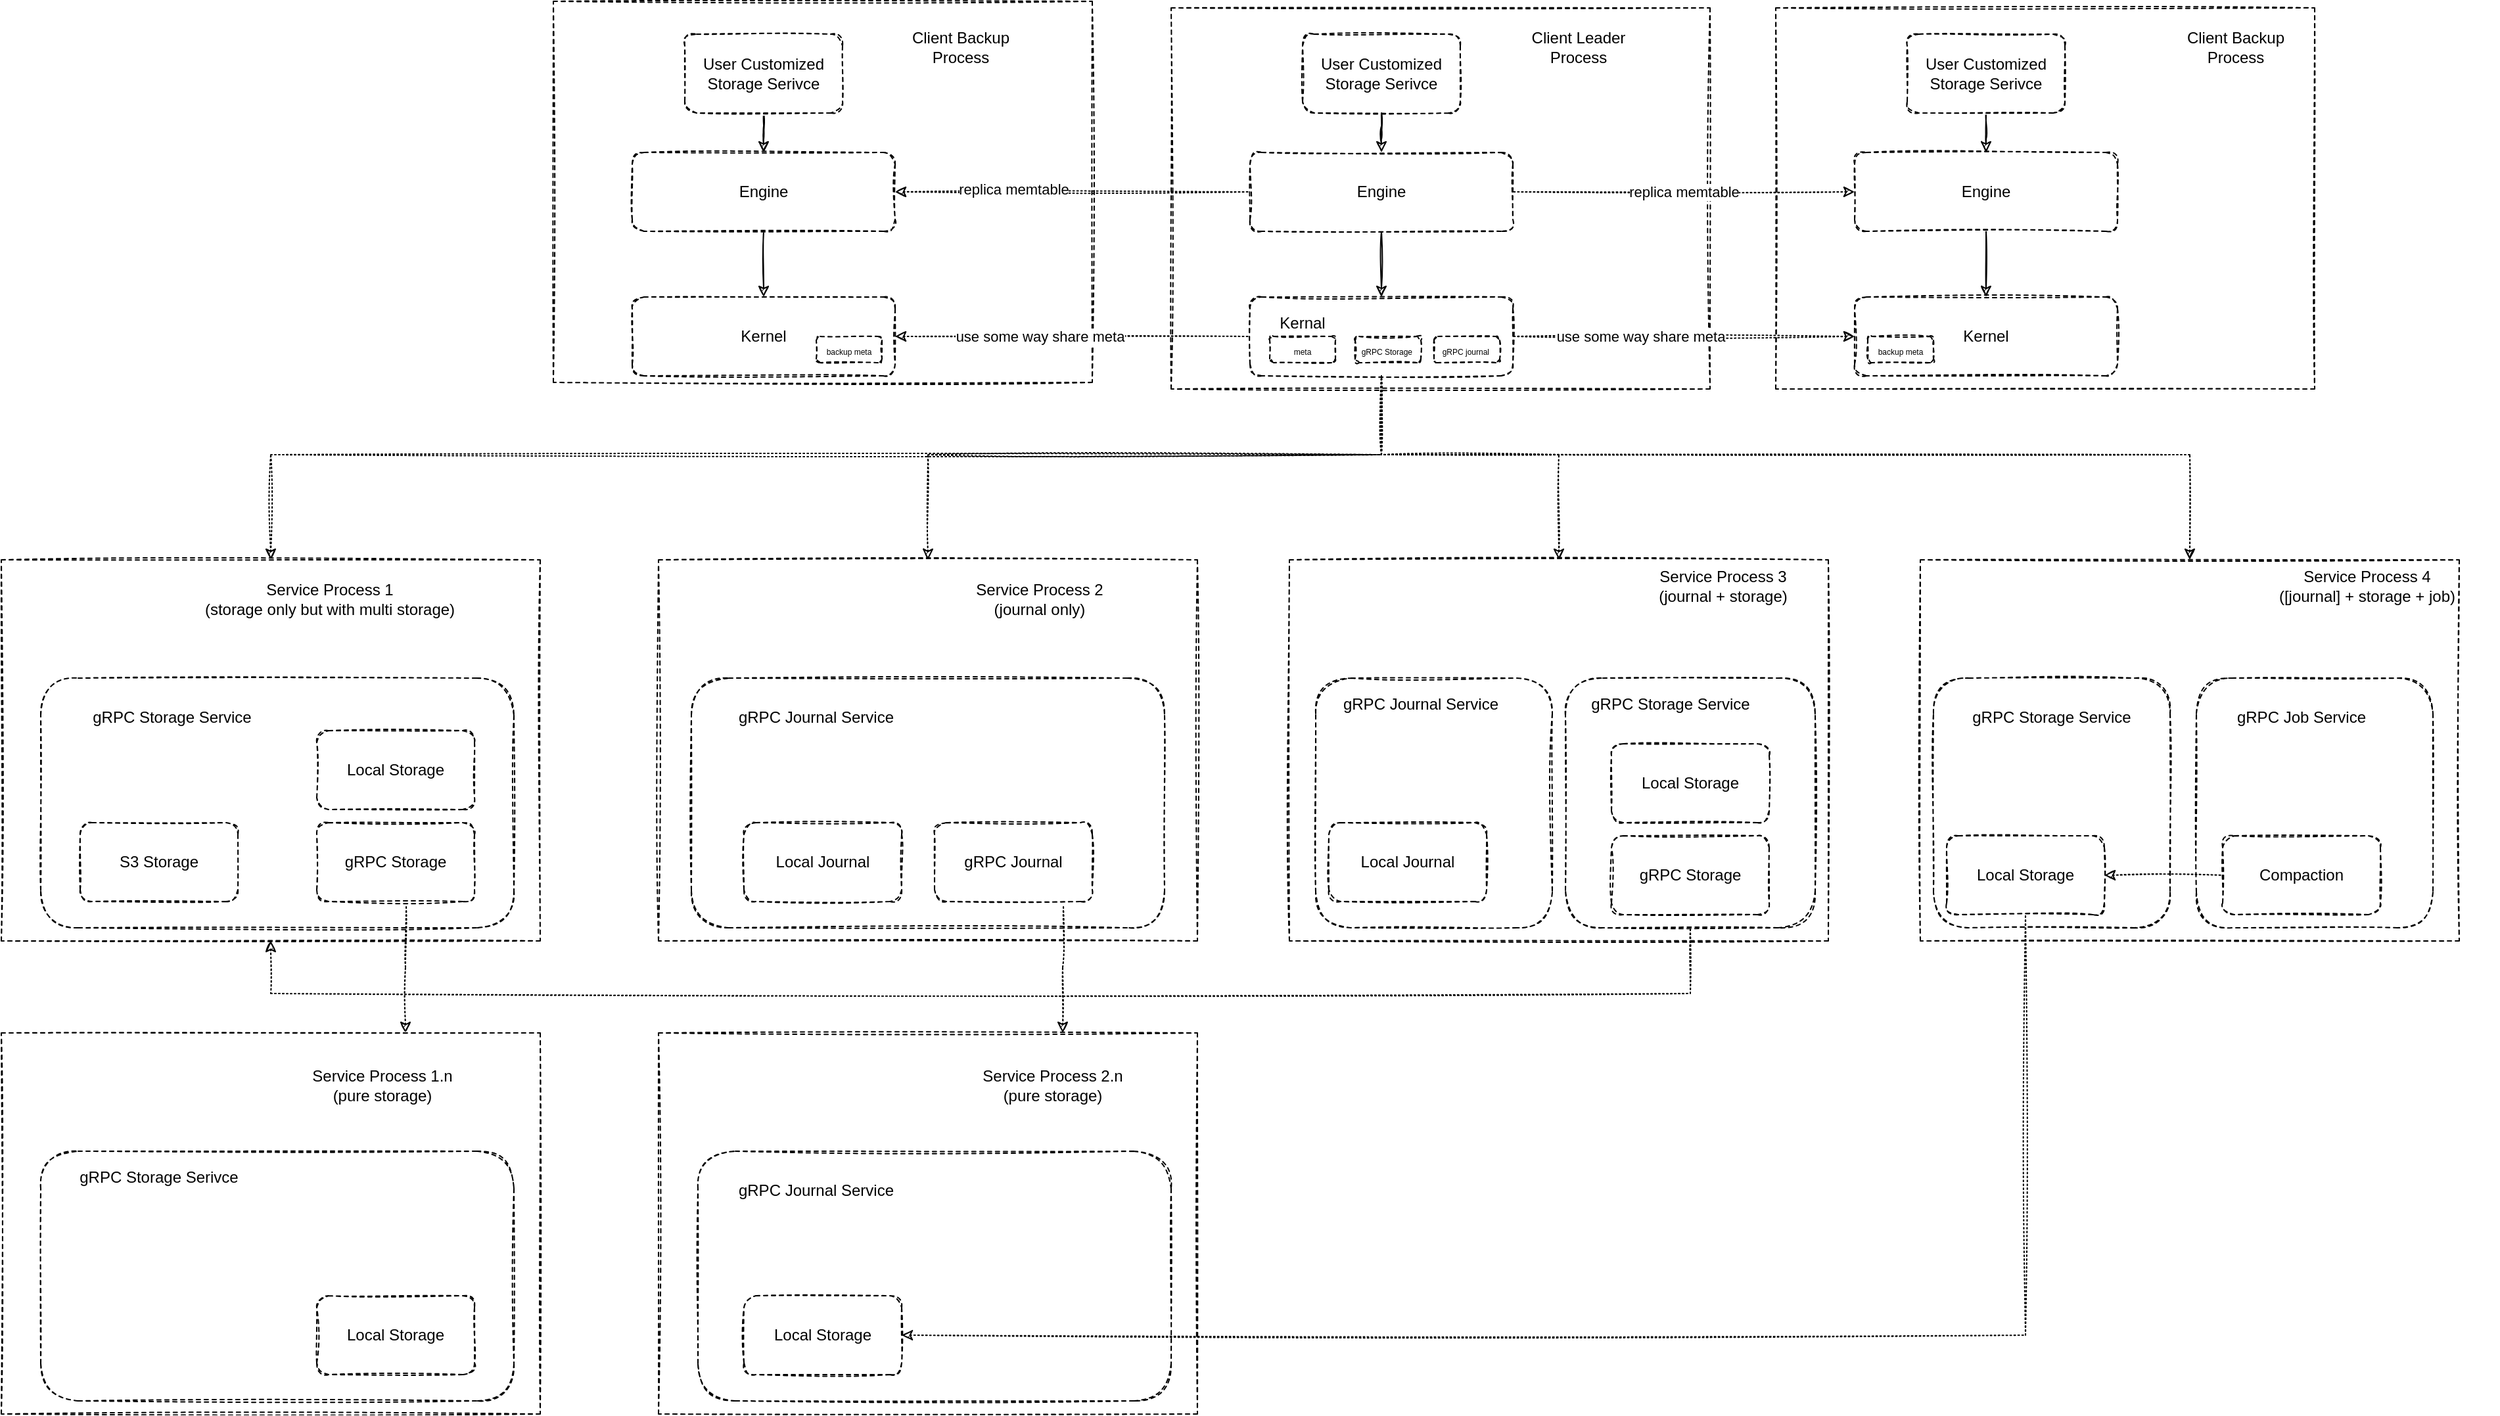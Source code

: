 <mxfile version="14.9.2" type="github">
  <diagram id="p5ktJG7kHRR2MGikXrD1" name="Page-1">
    <mxGraphModel dx="2228" dy="749" grid="1" gridSize="10" guides="1" tooltips="1" connect="1" arrows="1" fold="1" page="1" pageScale="1" pageWidth="850" pageHeight="1100" math="0" shadow="0">
      <root>
        <mxCell id="0" />
        <mxCell id="1" parent="0" />
        <mxCell id="gaqG3cVAWfKeBBLfXeYB-1" value="" style="whiteSpace=wrap;html=1;dashed=1;sketch=1;" vertex="1" parent="1">
          <mxGeometry x="200" y="150" width="410" height="290" as="geometry" />
        </mxCell>
        <mxCell id="gaqG3cVAWfKeBBLfXeYB-2" value="" style="rounded=1;whiteSpace=wrap;html=1;dashed=1;sketch=1;" vertex="1" parent="1">
          <mxGeometry x="260" y="370" width="200" height="60" as="geometry" />
        </mxCell>
        <mxCell id="gaqG3cVAWfKeBBLfXeYB-95" style="edgeStyle=orthogonalEdgeStyle;rounded=0;sketch=1;orthogonalLoop=1;jettySize=auto;html=1;entryX=0.5;entryY=1;entryDx=0;entryDy=0;dashed=1;dashPattern=1 2;startArrow=classic;startFill=1;endArrow=none;endFill=0;" edge="1" parent="1" source="gaqG3cVAWfKeBBLfXeYB-3" target="gaqG3cVAWfKeBBLfXeYB-2">
          <mxGeometry relative="1" as="geometry">
            <Array as="points">
              <mxPoint x="15" y="490" />
              <mxPoint x="360" y="490" />
            </Array>
          </mxGeometry>
        </mxCell>
        <mxCell id="gaqG3cVAWfKeBBLfXeYB-3" value="" style="whiteSpace=wrap;html=1;dashed=1;sketch=1;" vertex="1" parent="1">
          <mxGeometry x="-190" y="570" width="410" height="290" as="geometry" />
        </mxCell>
        <mxCell id="gaqG3cVAWfKeBBLfXeYB-98" style="edgeStyle=orthogonalEdgeStyle;rounded=0;sketch=1;orthogonalLoop=1;jettySize=auto;html=1;dashed=1;dashPattern=1 2;startArrow=classic;startFill=1;endArrow=none;endFill=0;" edge="1" parent="1" source="gaqG3cVAWfKeBBLfXeYB-5" target="gaqG3cVAWfKeBBLfXeYB-2">
          <mxGeometry relative="1" as="geometry">
            <Array as="points">
              <mxPoint x="-485" y="490" />
              <mxPoint x="360" y="490" />
            </Array>
          </mxGeometry>
        </mxCell>
        <mxCell id="gaqG3cVAWfKeBBLfXeYB-5" value="" style="whiteSpace=wrap;html=1;dashed=1;sketch=1;" vertex="1" parent="1">
          <mxGeometry x="-690" y="570" width="410" height="290" as="geometry" />
        </mxCell>
        <mxCell id="gaqG3cVAWfKeBBLfXeYB-8" style="edgeStyle=orthogonalEdgeStyle;rounded=0;sketch=1;orthogonalLoop=1;jettySize=auto;html=1;exitX=0.5;exitY=1;exitDx=0;exitDy=0;" edge="1" parent="1" source="gaqG3cVAWfKeBBLfXeYB-6" target="gaqG3cVAWfKeBBLfXeYB-7">
          <mxGeometry relative="1" as="geometry" />
        </mxCell>
        <mxCell id="gaqG3cVAWfKeBBLfXeYB-6" value="User Customized Storage Serivce" style="rounded=1;whiteSpace=wrap;html=1;dashed=1;sketch=1;" vertex="1" parent="1">
          <mxGeometry x="300" y="170" width="120" height="60" as="geometry" />
        </mxCell>
        <mxCell id="gaqG3cVAWfKeBBLfXeYB-9" style="edgeStyle=orthogonalEdgeStyle;rounded=0;sketch=1;orthogonalLoop=1;jettySize=auto;html=1;entryX=0.5;entryY=0;entryDx=0;entryDy=0;" edge="1" parent="1" source="gaqG3cVAWfKeBBLfXeYB-7" target="gaqG3cVAWfKeBBLfXeYB-2">
          <mxGeometry relative="1" as="geometry" />
        </mxCell>
        <mxCell id="gaqG3cVAWfKeBBLfXeYB-7" value="Engine" style="rounded=1;whiteSpace=wrap;html=1;dashed=1;sketch=1;" vertex="1" parent="1">
          <mxGeometry x="260" y="260" width="200" height="60" as="geometry" />
        </mxCell>
        <mxCell id="gaqG3cVAWfKeBBLfXeYB-10" value="" style="whiteSpace=wrap;html=1;dashed=1;sketch=1;" vertex="1" parent="1">
          <mxGeometry x="-270" y="145" width="410" height="290" as="geometry" />
        </mxCell>
        <mxCell id="gaqG3cVAWfKeBBLfXeYB-36" style="edgeStyle=orthogonalEdgeStyle;rounded=0;sketch=1;orthogonalLoop=1;jettySize=auto;html=1;exitX=1;exitY=0.5;exitDx=0;exitDy=0;entryX=0;entryY=0.5;entryDx=0;entryDy=0;dashed=1;dashPattern=1 2;startArrow=classic;startFill=1;endArrow=none;endFill=0;" edge="1" parent="1" source="gaqG3cVAWfKeBBLfXeYB-11" target="gaqG3cVAWfKeBBLfXeYB-2">
          <mxGeometry relative="1" as="geometry" />
        </mxCell>
        <mxCell id="gaqG3cVAWfKeBBLfXeYB-38" value="use some way share meta" style="edgeLabel;html=1;align=center;verticalAlign=middle;resizable=0;points=[];" vertex="1" connectable="0" parent="gaqG3cVAWfKeBBLfXeYB-36">
          <mxGeometry x="-0.459" y="-2" relative="1" as="geometry">
            <mxPoint x="37" y="-2" as="offset" />
          </mxGeometry>
        </mxCell>
        <mxCell id="gaqG3cVAWfKeBBLfXeYB-11" value="Kernel" style="rounded=1;whiteSpace=wrap;html=1;dashed=1;sketch=1;" vertex="1" parent="1">
          <mxGeometry x="-210" y="370" width="200" height="60" as="geometry" />
        </mxCell>
        <mxCell id="gaqG3cVAWfKeBBLfXeYB-12" style="edgeStyle=orthogonalEdgeStyle;rounded=0;sketch=1;orthogonalLoop=1;jettySize=auto;html=1;exitX=0.5;exitY=1;exitDx=0;exitDy=0;" edge="1" parent="1" source="gaqG3cVAWfKeBBLfXeYB-13" target="gaqG3cVAWfKeBBLfXeYB-15">
          <mxGeometry relative="1" as="geometry" />
        </mxCell>
        <mxCell id="gaqG3cVAWfKeBBLfXeYB-13" value="User Customized Storage Serivce" style="rounded=1;whiteSpace=wrap;html=1;dashed=1;sketch=1;" vertex="1" parent="1">
          <mxGeometry x="-170" y="170" width="120" height="60" as="geometry" />
        </mxCell>
        <mxCell id="gaqG3cVAWfKeBBLfXeYB-14" style="edgeStyle=orthogonalEdgeStyle;rounded=0;sketch=1;orthogonalLoop=1;jettySize=auto;html=1;entryX=0.5;entryY=0;entryDx=0;entryDy=0;" edge="1" parent="1" source="gaqG3cVAWfKeBBLfXeYB-15" target="gaqG3cVAWfKeBBLfXeYB-11">
          <mxGeometry relative="1" as="geometry" />
        </mxCell>
        <mxCell id="gaqG3cVAWfKeBBLfXeYB-31" style="edgeStyle=orthogonalEdgeStyle;rounded=0;sketch=1;orthogonalLoop=1;jettySize=auto;html=1;exitX=1;exitY=0.5;exitDx=0;exitDy=0;dashed=1;startArrow=classic;startFill=1;endArrow=none;endFill=0;dashPattern=1 2;" edge="1" parent="1" source="gaqG3cVAWfKeBBLfXeYB-15" target="gaqG3cVAWfKeBBLfXeYB-7">
          <mxGeometry relative="1" as="geometry" />
        </mxCell>
        <mxCell id="gaqG3cVAWfKeBBLfXeYB-32" value="replica memtable" style="edgeLabel;html=1;align=center;verticalAlign=middle;resizable=0;points=[];" vertex="1" connectable="0" parent="gaqG3cVAWfKeBBLfXeYB-31">
          <mxGeometry x="-0.333" y="2" relative="1" as="geometry">
            <mxPoint as="offset" />
          </mxGeometry>
        </mxCell>
        <mxCell id="gaqG3cVAWfKeBBLfXeYB-15" value="Engine" style="rounded=1;whiteSpace=wrap;html=1;dashed=1;sketch=1;" vertex="1" parent="1">
          <mxGeometry x="-210" y="260" width="200" height="60" as="geometry" />
        </mxCell>
        <mxCell id="gaqG3cVAWfKeBBLfXeYB-16" value="" style="whiteSpace=wrap;html=1;dashed=1;sketch=1;" vertex="1" parent="1">
          <mxGeometry x="660" y="150" width="410" height="290" as="geometry" />
        </mxCell>
        <mxCell id="gaqG3cVAWfKeBBLfXeYB-37" style="edgeStyle=orthogonalEdgeStyle;rounded=0;sketch=1;orthogonalLoop=1;jettySize=auto;html=1;exitX=0;exitY=0.5;exitDx=0;exitDy=0;entryX=1;entryY=0.5;entryDx=0;entryDy=0;dashed=1;dashPattern=1 2;startArrow=classic;startFill=1;endArrow=none;endFill=0;" edge="1" parent="1" source="gaqG3cVAWfKeBBLfXeYB-17" target="gaqG3cVAWfKeBBLfXeYB-2">
          <mxGeometry relative="1" as="geometry" />
        </mxCell>
        <mxCell id="gaqG3cVAWfKeBBLfXeYB-39" value="use some way share meta" style="edgeLabel;html=1;align=center;verticalAlign=middle;resizable=0;points=[];" vertex="1" connectable="0" parent="gaqG3cVAWfKeBBLfXeYB-37">
          <mxGeometry x="0.254" relative="1" as="geometry">
            <mxPoint as="offset" />
          </mxGeometry>
        </mxCell>
        <mxCell id="gaqG3cVAWfKeBBLfXeYB-17" value="Kernel" style="rounded=1;whiteSpace=wrap;html=1;dashed=1;sketch=1;" vertex="1" parent="1">
          <mxGeometry x="720" y="370" width="200" height="60" as="geometry" />
        </mxCell>
        <mxCell id="gaqG3cVAWfKeBBLfXeYB-18" style="edgeStyle=orthogonalEdgeStyle;rounded=0;sketch=1;orthogonalLoop=1;jettySize=auto;html=1;exitX=0.5;exitY=1;exitDx=0;exitDy=0;" edge="1" parent="1" source="gaqG3cVAWfKeBBLfXeYB-19" target="gaqG3cVAWfKeBBLfXeYB-21">
          <mxGeometry relative="1" as="geometry" />
        </mxCell>
        <mxCell id="gaqG3cVAWfKeBBLfXeYB-19" value="User Customized Storage Serivce" style="rounded=1;whiteSpace=wrap;html=1;dashed=1;sketch=1;" vertex="1" parent="1">
          <mxGeometry x="760" y="170" width="120" height="60" as="geometry" />
        </mxCell>
        <mxCell id="gaqG3cVAWfKeBBLfXeYB-20" style="edgeStyle=orthogonalEdgeStyle;rounded=0;sketch=1;orthogonalLoop=1;jettySize=auto;html=1;entryX=0.5;entryY=0;entryDx=0;entryDy=0;" edge="1" parent="1" source="gaqG3cVAWfKeBBLfXeYB-21" target="gaqG3cVAWfKeBBLfXeYB-17">
          <mxGeometry relative="1" as="geometry" />
        </mxCell>
        <mxCell id="gaqG3cVAWfKeBBLfXeYB-33" style="edgeStyle=orthogonalEdgeStyle;rounded=0;sketch=1;orthogonalLoop=1;jettySize=auto;html=1;exitX=0;exitY=0.5;exitDx=0;exitDy=0;dashed=1;dashPattern=1 2;startArrow=classic;startFill=1;endArrow=none;endFill=0;" edge="1" parent="1" source="gaqG3cVAWfKeBBLfXeYB-21" target="gaqG3cVAWfKeBBLfXeYB-7">
          <mxGeometry relative="1" as="geometry" />
        </mxCell>
        <mxCell id="gaqG3cVAWfKeBBLfXeYB-34" value="replica memtable" style="edgeLabel;html=1;align=center;verticalAlign=middle;resizable=0;points=[];" vertex="1" connectable="0" parent="gaqG3cVAWfKeBBLfXeYB-33">
          <mxGeometry x="0.108" relative="1" as="geometry">
            <mxPoint x="14" as="offset" />
          </mxGeometry>
        </mxCell>
        <mxCell id="gaqG3cVAWfKeBBLfXeYB-21" value="Engine" style="rounded=1;whiteSpace=wrap;html=1;dashed=1;sketch=1;" vertex="1" parent="1">
          <mxGeometry x="720" y="260" width="200" height="60" as="geometry" />
        </mxCell>
        <mxCell id="gaqG3cVAWfKeBBLfXeYB-24" value="Client Leader Process" style="text;html=1;strokeColor=none;fillColor=none;align=center;verticalAlign=middle;whiteSpace=wrap;rounded=0;dashed=1;sketch=1;" vertex="1" parent="1">
          <mxGeometry x="470" y="170" width="80" height="20" as="geometry" />
        </mxCell>
        <mxCell id="gaqG3cVAWfKeBBLfXeYB-25" value="Client Backup Process" style="text;html=1;strokeColor=none;fillColor=none;align=center;verticalAlign=middle;whiteSpace=wrap;rounded=0;dashed=1;sketch=1;" vertex="1" parent="1">
          <mxGeometry y="170" width="80" height="20" as="geometry" />
        </mxCell>
        <mxCell id="gaqG3cVAWfKeBBLfXeYB-26" value="Client Backup Process" style="text;html=1;strokeColor=none;fillColor=none;align=center;verticalAlign=middle;whiteSpace=wrap;rounded=0;dashed=1;sketch=1;" vertex="1" parent="1">
          <mxGeometry x="970" y="170" width="80" height="20" as="geometry" />
        </mxCell>
        <mxCell id="gaqG3cVAWfKeBBLfXeYB-42" value="" style="rounded=1;whiteSpace=wrap;html=1;dashed=1;sketch=1;" vertex="1" parent="1">
          <mxGeometry x="-660" y="660" width="360" height="190" as="geometry" />
        </mxCell>
        <mxCell id="gaqG3cVAWfKeBBLfXeYB-41" value="Local Storage" style="rounded=1;whiteSpace=wrap;html=1;dashed=1;sketch=1;" vertex="1" parent="1">
          <mxGeometry x="-450" y="700" width="120" height="60" as="geometry" />
        </mxCell>
        <mxCell id="gaqG3cVAWfKeBBLfXeYB-43" value="Service Process 1&lt;br&gt;(storage only but with multi storage)" style="text;html=1;strokeColor=none;fillColor=none;align=center;verticalAlign=middle;whiteSpace=wrap;rounded=0;dashed=1;sketch=1;" vertex="1" parent="1">
          <mxGeometry x="-540" y="590" width="200" height="20" as="geometry" />
        </mxCell>
        <mxCell id="gaqG3cVAWfKeBBLfXeYB-44" value="S3 Storage" style="rounded=1;whiteSpace=wrap;html=1;dashed=1;sketch=1;" vertex="1" parent="1">
          <mxGeometry x="-630" y="770" width="120" height="60" as="geometry" />
        </mxCell>
        <mxCell id="gaqG3cVAWfKeBBLfXeYB-45" value="gRPC Storage Service" style="text;html=1;strokeColor=none;fillColor=none;align=center;verticalAlign=middle;whiteSpace=wrap;rounded=0;dashed=1;sketch=1;" vertex="1" parent="1">
          <mxGeometry x="-630" y="680" width="140" height="20" as="geometry" />
        </mxCell>
        <mxCell id="gaqG3cVAWfKeBBLfXeYB-46" value="Service Process 2&lt;br&gt;(journal only)" style="text;html=1;strokeColor=none;fillColor=none;align=center;verticalAlign=middle;whiteSpace=wrap;rounded=0;dashed=1;sketch=1;" vertex="1" parent="1">
          <mxGeometry y="590" width="200" height="20" as="geometry" />
        </mxCell>
        <mxCell id="gaqG3cVAWfKeBBLfXeYB-47" value="gRPC Storage" style="rounded=1;whiteSpace=wrap;html=1;dashed=1;sketch=1;" vertex="1" parent="1">
          <mxGeometry x="-450" y="770" width="120" height="60" as="geometry" />
        </mxCell>
        <mxCell id="gaqG3cVAWfKeBBLfXeYB-66" style="edgeStyle=orthogonalEdgeStyle;rounded=0;sketch=1;orthogonalLoop=1;jettySize=auto;html=1;exitX=0.75;exitY=0;exitDx=0;exitDy=0;entryX=0.567;entryY=1.067;entryDx=0;entryDy=0;entryPerimeter=0;dashed=1;dashPattern=1 2;startArrow=classic;startFill=1;endArrow=none;endFill=0;" edge="1" parent="1" source="gaqG3cVAWfKeBBLfXeYB-48" target="gaqG3cVAWfKeBBLfXeYB-47">
          <mxGeometry relative="1" as="geometry" />
        </mxCell>
        <mxCell id="gaqG3cVAWfKeBBLfXeYB-48" value="" style="whiteSpace=wrap;html=1;dashed=1;sketch=1;" vertex="1" parent="1">
          <mxGeometry x="-690" y="930" width="410" height="290" as="geometry" />
        </mxCell>
        <mxCell id="gaqG3cVAWfKeBBLfXeYB-49" value="Service Process 1.n&lt;br&gt;(pure storage)" style="text;html=1;strokeColor=none;fillColor=none;align=center;verticalAlign=middle;whiteSpace=wrap;rounded=0;dashed=1;sketch=1;" vertex="1" parent="1">
          <mxGeometry x="-500" y="960" width="200" height="20" as="geometry" />
        </mxCell>
        <mxCell id="gaqG3cVAWfKeBBLfXeYB-50" value="" style="rounded=1;whiteSpace=wrap;html=1;dashed=1;sketch=1;" vertex="1" parent="1">
          <mxGeometry x="-660" y="1020" width="360" height="190" as="geometry" />
        </mxCell>
        <mxCell id="gaqG3cVAWfKeBBLfXeYB-51" value="gRPC Storage Serivce" style="text;html=1;strokeColor=none;fillColor=none;align=center;verticalAlign=middle;whiteSpace=wrap;rounded=0;dashed=1;sketch=1;" vertex="1" parent="1">
          <mxGeometry x="-640" y="1030" width="140" height="20" as="geometry" />
        </mxCell>
        <mxCell id="gaqG3cVAWfKeBBLfXeYB-52" value="Local Storage" style="rounded=1;whiteSpace=wrap;html=1;dashed=1;sketch=1;" vertex="1" parent="1">
          <mxGeometry x="-450" y="1130" width="120" height="60" as="geometry" />
        </mxCell>
        <mxCell id="gaqG3cVAWfKeBBLfXeYB-56" value="" style="rounded=1;whiteSpace=wrap;html=1;dashed=1;sketch=1;" vertex="1" parent="1">
          <mxGeometry x="-165" y="660" width="360" height="190" as="geometry" />
        </mxCell>
        <mxCell id="gaqG3cVAWfKeBBLfXeYB-40" value="Local Journal" style="rounded=1;whiteSpace=wrap;html=1;dashed=1;sketch=1;" vertex="1" parent="1">
          <mxGeometry x="-125" y="770" width="120" height="60" as="geometry" />
        </mxCell>
        <mxCell id="gaqG3cVAWfKeBBLfXeYB-58" value="gRPC Journal Service" style="text;html=1;strokeColor=none;fillColor=none;align=center;verticalAlign=middle;whiteSpace=wrap;rounded=0;dashed=1;sketch=1;" vertex="1" parent="1">
          <mxGeometry x="-140" y="680" width="140" height="20" as="geometry" />
        </mxCell>
        <mxCell id="gaqG3cVAWfKeBBLfXeYB-96" style="edgeStyle=orthogonalEdgeStyle;rounded=0;sketch=1;orthogonalLoop=1;jettySize=auto;html=1;dashed=1;dashPattern=1 2;startArrow=classic;startFill=1;endArrow=none;endFill=0;" edge="1" parent="1" source="gaqG3cVAWfKeBBLfXeYB-60" target="gaqG3cVAWfKeBBLfXeYB-2">
          <mxGeometry relative="1" as="geometry">
            <Array as="points">
              <mxPoint x="495" y="490" />
              <mxPoint x="360" y="490" />
            </Array>
          </mxGeometry>
        </mxCell>
        <mxCell id="gaqG3cVAWfKeBBLfXeYB-60" value="" style="whiteSpace=wrap;html=1;dashed=1;sketch=1;" vertex="1" parent="1">
          <mxGeometry x="290" y="570" width="410" height="290" as="geometry" />
        </mxCell>
        <mxCell id="gaqG3cVAWfKeBBLfXeYB-69" style="edgeStyle=orthogonalEdgeStyle;rounded=0;sketch=1;orthogonalLoop=1;jettySize=auto;html=1;exitX=0.75;exitY=0;exitDx=0;exitDy=0;entryX=0.817;entryY=1.067;entryDx=0;entryDy=0;entryPerimeter=0;dashed=1;dashPattern=1 2;startArrow=classic;startFill=1;endArrow=none;endFill=0;" edge="1" parent="1" source="gaqG3cVAWfKeBBLfXeYB-61" target="gaqG3cVAWfKeBBLfXeYB-67">
          <mxGeometry relative="1" as="geometry" />
        </mxCell>
        <mxCell id="gaqG3cVAWfKeBBLfXeYB-61" value="" style="whiteSpace=wrap;html=1;dashed=1;sketch=1;" vertex="1" parent="1">
          <mxGeometry x="-190" y="930" width="410" height="290" as="geometry" />
        </mxCell>
        <mxCell id="gaqG3cVAWfKeBBLfXeYB-62" value="" style="rounded=1;whiteSpace=wrap;html=1;dashed=1;sketch=1;" vertex="1" parent="1">
          <mxGeometry x="-160" y="1020" width="360" height="190" as="geometry" />
        </mxCell>
        <mxCell id="gaqG3cVAWfKeBBLfXeYB-63" value="Local Storage" style="rounded=1;whiteSpace=wrap;html=1;dashed=1;sketch=1;" vertex="1" parent="1">
          <mxGeometry x="-125" y="1130" width="120" height="60" as="geometry" />
        </mxCell>
        <mxCell id="gaqG3cVAWfKeBBLfXeYB-64" value="gRPC Journal Service" style="text;html=1;strokeColor=none;fillColor=none;align=center;verticalAlign=middle;whiteSpace=wrap;rounded=0;dashed=1;sketch=1;" vertex="1" parent="1">
          <mxGeometry x="-140" y="1040" width="140" height="20" as="geometry" />
        </mxCell>
        <mxCell id="gaqG3cVAWfKeBBLfXeYB-65" value="Service Process 2.n&lt;br&gt;(pure storage)" style="text;html=1;strokeColor=none;fillColor=none;align=center;verticalAlign=middle;whiteSpace=wrap;rounded=0;dashed=1;sketch=1;" vertex="1" parent="1">
          <mxGeometry x="10" y="960" width="200" height="20" as="geometry" />
        </mxCell>
        <mxCell id="gaqG3cVAWfKeBBLfXeYB-67" value="gRPC Journal" style="rounded=1;whiteSpace=wrap;html=1;dashed=1;sketch=1;" vertex="1" parent="1">
          <mxGeometry x="20" y="770" width="120" height="60" as="geometry" />
        </mxCell>
        <mxCell id="gaqG3cVAWfKeBBLfXeYB-97" style="edgeStyle=orthogonalEdgeStyle;rounded=0;sketch=1;orthogonalLoop=1;jettySize=auto;html=1;dashed=1;dashPattern=1 2;startArrow=classic;startFill=1;endArrow=none;endFill=0;" edge="1" parent="1" source="gaqG3cVAWfKeBBLfXeYB-70" target="gaqG3cVAWfKeBBLfXeYB-2">
          <mxGeometry relative="1" as="geometry">
            <Array as="points">
              <mxPoint x="975" y="490" />
              <mxPoint x="360" y="490" />
            </Array>
          </mxGeometry>
        </mxCell>
        <mxCell id="gaqG3cVAWfKeBBLfXeYB-70" value="" style="whiteSpace=wrap;html=1;dashed=1;sketch=1;" vertex="1" parent="1">
          <mxGeometry x="770" y="570" width="410" height="290" as="geometry" />
        </mxCell>
        <mxCell id="gaqG3cVAWfKeBBLfXeYB-71" value="" style="rounded=1;whiteSpace=wrap;html=1;dashed=1;sketch=1;" vertex="1" parent="1">
          <mxGeometry x="310" y="660" width="180" height="190" as="geometry" />
        </mxCell>
        <mxCell id="gaqG3cVAWfKeBBLfXeYB-72" value="" style="rounded=1;whiteSpace=wrap;html=1;dashed=1;sketch=1;" vertex="1" parent="1">
          <mxGeometry x="500" y="660" width="190" height="190" as="geometry" />
        </mxCell>
        <mxCell id="gaqG3cVAWfKeBBLfXeYB-73" value="Local Journal" style="rounded=1;whiteSpace=wrap;html=1;dashed=1;sketch=1;" vertex="1" parent="1">
          <mxGeometry x="320" y="770" width="120" height="60" as="geometry" />
        </mxCell>
        <mxCell id="gaqG3cVAWfKeBBLfXeYB-74" value="Local Storage" style="rounded=1;whiteSpace=wrap;html=1;dashed=1;sketch=1;" vertex="1" parent="1">
          <mxGeometry x="535" y="710" width="120" height="60" as="geometry" />
        </mxCell>
        <mxCell id="gaqG3cVAWfKeBBLfXeYB-75" value="gRPC Storage" style="rounded=1;whiteSpace=wrap;html=1;dashed=1;sketch=1;" vertex="1" parent="1">
          <mxGeometry x="535" y="780" width="120" height="60" as="geometry" />
        </mxCell>
        <mxCell id="gaqG3cVAWfKeBBLfXeYB-76" value="Service Process 3&lt;br&gt;(journal + storage)" style="text;html=1;strokeColor=none;fillColor=none;align=center;verticalAlign=middle;whiteSpace=wrap;rounded=0;dashed=1;sketch=1;" vertex="1" parent="1">
          <mxGeometry x="520" y="580" width="200" height="20" as="geometry" />
        </mxCell>
        <mxCell id="gaqG3cVAWfKeBBLfXeYB-77" value="gRPC Journal Service" style="text;html=1;strokeColor=none;fillColor=none;align=center;verticalAlign=middle;whiteSpace=wrap;rounded=0;dashed=1;sketch=1;" vertex="1" parent="1">
          <mxGeometry x="320" y="670" width="140" height="20" as="geometry" />
        </mxCell>
        <mxCell id="gaqG3cVAWfKeBBLfXeYB-78" value="gRPC Storage Service" style="text;html=1;strokeColor=none;fillColor=none;align=center;verticalAlign=middle;whiteSpace=wrap;rounded=0;dashed=1;sketch=1;" vertex="1" parent="1">
          <mxGeometry x="510" y="670" width="140" height="20" as="geometry" />
        </mxCell>
        <mxCell id="gaqG3cVAWfKeBBLfXeYB-80" style="edgeStyle=orthogonalEdgeStyle;rounded=0;sketch=1;orthogonalLoop=1;jettySize=auto;html=1;dashed=1;dashPattern=1 2;startArrow=classic;startFill=1;endArrow=none;endFill=0;entryX=0.5;entryY=1;entryDx=0;entryDy=0;" edge="1" parent="1" source="gaqG3cVAWfKeBBLfXeYB-5" target="gaqG3cVAWfKeBBLfXeYB-72">
          <mxGeometry relative="1" as="geometry">
            <mxPoint x="500" y="920" as="targetPoint" />
            <Array as="points">
              <mxPoint x="-485" y="900" />
              <mxPoint x="595" y="900" />
            </Array>
          </mxGeometry>
        </mxCell>
        <mxCell id="gaqG3cVAWfKeBBLfXeYB-81" value="Service Process 4&lt;br&gt;([journal] + storage + job)" style="text;html=1;strokeColor=none;fillColor=none;align=center;verticalAlign=middle;whiteSpace=wrap;rounded=0;dashed=1;sketch=1;" vertex="1" parent="1">
          <mxGeometry x="1010" y="580" width="200" height="20" as="geometry" />
        </mxCell>
        <mxCell id="gaqG3cVAWfKeBBLfXeYB-86" value="" style="rounded=1;whiteSpace=wrap;html=1;dashed=1;sketch=1;" vertex="1" parent="1">
          <mxGeometry x="780" y="660" width="180" height="190" as="geometry" />
        </mxCell>
        <mxCell id="gaqG3cVAWfKeBBLfXeYB-87" value="" style="rounded=1;whiteSpace=wrap;html=1;dashed=1;sketch=1;" vertex="1" parent="1">
          <mxGeometry x="980" y="660" width="180" height="190" as="geometry" />
        </mxCell>
        <mxCell id="gaqG3cVAWfKeBBLfXeYB-89" value="gRPC Storage Service" style="text;html=1;strokeColor=none;fillColor=none;align=center;verticalAlign=middle;whiteSpace=wrap;rounded=0;dashed=1;sketch=1;" vertex="1" parent="1">
          <mxGeometry x="800" y="680" width="140" height="20" as="geometry" />
        </mxCell>
        <mxCell id="gaqG3cVAWfKeBBLfXeYB-93" style="edgeStyle=orthogonalEdgeStyle;rounded=0;sketch=1;orthogonalLoop=1;jettySize=auto;html=1;exitX=1;exitY=0.5;exitDx=0;exitDy=0;entryX=0;entryY=0.5;entryDx=0;entryDy=0;dashed=1;dashPattern=1 2;startArrow=classic;startFill=1;endArrow=none;endFill=0;" edge="1" parent="1" source="gaqG3cVAWfKeBBLfXeYB-90" target="gaqG3cVAWfKeBBLfXeYB-92">
          <mxGeometry relative="1" as="geometry" />
        </mxCell>
        <mxCell id="gaqG3cVAWfKeBBLfXeYB-90" value="Local Storage" style="rounded=1;whiteSpace=wrap;html=1;dashed=1;sketch=1;" vertex="1" parent="1">
          <mxGeometry x="790" y="780" width="120" height="60" as="geometry" />
        </mxCell>
        <mxCell id="gaqG3cVAWfKeBBLfXeYB-91" value="gRPC Job Service" style="text;html=1;strokeColor=none;fillColor=none;align=center;verticalAlign=middle;whiteSpace=wrap;rounded=0;dashed=1;sketch=1;" vertex="1" parent="1">
          <mxGeometry x="990" y="680" width="140" height="20" as="geometry" />
        </mxCell>
        <mxCell id="gaqG3cVAWfKeBBLfXeYB-92" value="Compaction" style="rounded=1;whiteSpace=wrap;html=1;dashed=1;sketch=1;" vertex="1" parent="1">
          <mxGeometry x="1000" y="780" width="120" height="60" as="geometry" />
        </mxCell>
        <mxCell id="gaqG3cVAWfKeBBLfXeYB-94" style="edgeStyle=orthogonalEdgeStyle;rounded=0;sketch=1;orthogonalLoop=1;jettySize=auto;html=1;exitX=1;exitY=0.5;exitDx=0;exitDy=0;entryX=0.5;entryY=1;entryDx=0;entryDy=0;dashed=1;dashPattern=1 2;startArrow=classic;startFill=1;endArrow=none;endFill=0;" edge="1" parent="1" source="gaqG3cVAWfKeBBLfXeYB-63" target="gaqG3cVAWfKeBBLfXeYB-90">
          <mxGeometry relative="1" as="geometry" />
        </mxCell>
        <mxCell id="gaqG3cVAWfKeBBLfXeYB-99" value="&lt;font style=&quot;font-size: 6px&quot;&gt;gRPC Storage&amp;nbsp;&lt;/font&gt;" style="rounded=1;whiteSpace=wrap;html=1;dashed=1;sketch=1;" vertex="1" parent="1">
          <mxGeometry x="340" y="400" width="50" height="20" as="geometry" />
        </mxCell>
        <mxCell id="gaqG3cVAWfKeBBLfXeYB-100" value="&lt;font style=&quot;font-size: 6px&quot;&gt;gRPC journal&amp;nbsp;&lt;/font&gt;" style="rounded=1;whiteSpace=wrap;html=1;dashed=1;sketch=1;" vertex="1" parent="1">
          <mxGeometry x="400" y="400" width="50" height="20" as="geometry" />
        </mxCell>
        <mxCell id="gaqG3cVAWfKeBBLfXeYB-105" value="Kernal" style="text;html=1;strokeColor=none;fillColor=none;align=center;verticalAlign=middle;whiteSpace=wrap;rounded=0;dashed=1;sketch=1;" vertex="1" parent="1">
          <mxGeometry x="280" y="380" width="40" height="20" as="geometry" />
        </mxCell>
        <mxCell id="gaqG3cVAWfKeBBLfXeYB-106" value="&lt;font style=&quot;font-size: 6px&quot;&gt;meta&lt;/font&gt;" style="rounded=1;whiteSpace=wrap;html=1;dashed=1;sketch=1;" vertex="1" parent="1">
          <mxGeometry x="275" y="400" width="50" height="20" as="geometry" />
        </mxCell>
        <mxCell id="gaqG3cVAWfKeBBLfXeYB-107" value="&lt;font style=&quot;font-size: 6px&quot;&gt;backup meta&lt;/font&gt;" style="rounded=1;whiteSpace=wrap;html=1;dashed=1;sketch=1;" vertex="1" parent="1">
          <mxGeometry x="-70" y="400" width="50" height="20" as="geometry" />
        </mxCell>
        <mxCell id="gaqG3cVAWfKeBBLfXeYB-108" value="&lt;font style=&quot;font-size: 6px&quot;&gt;backup meta&lt;/font&gt;" style="rounded=1;whiteSpace=wrap;html=1;dashed=1;sketch=1;" vertex="1" parent="1">
          <mxGeometry x="730" y="400" width="50" height="20" as="geometry" />
        </mxCell>
      </root>
    </mxGraphModel>
  </diagram>
</mxfile>
